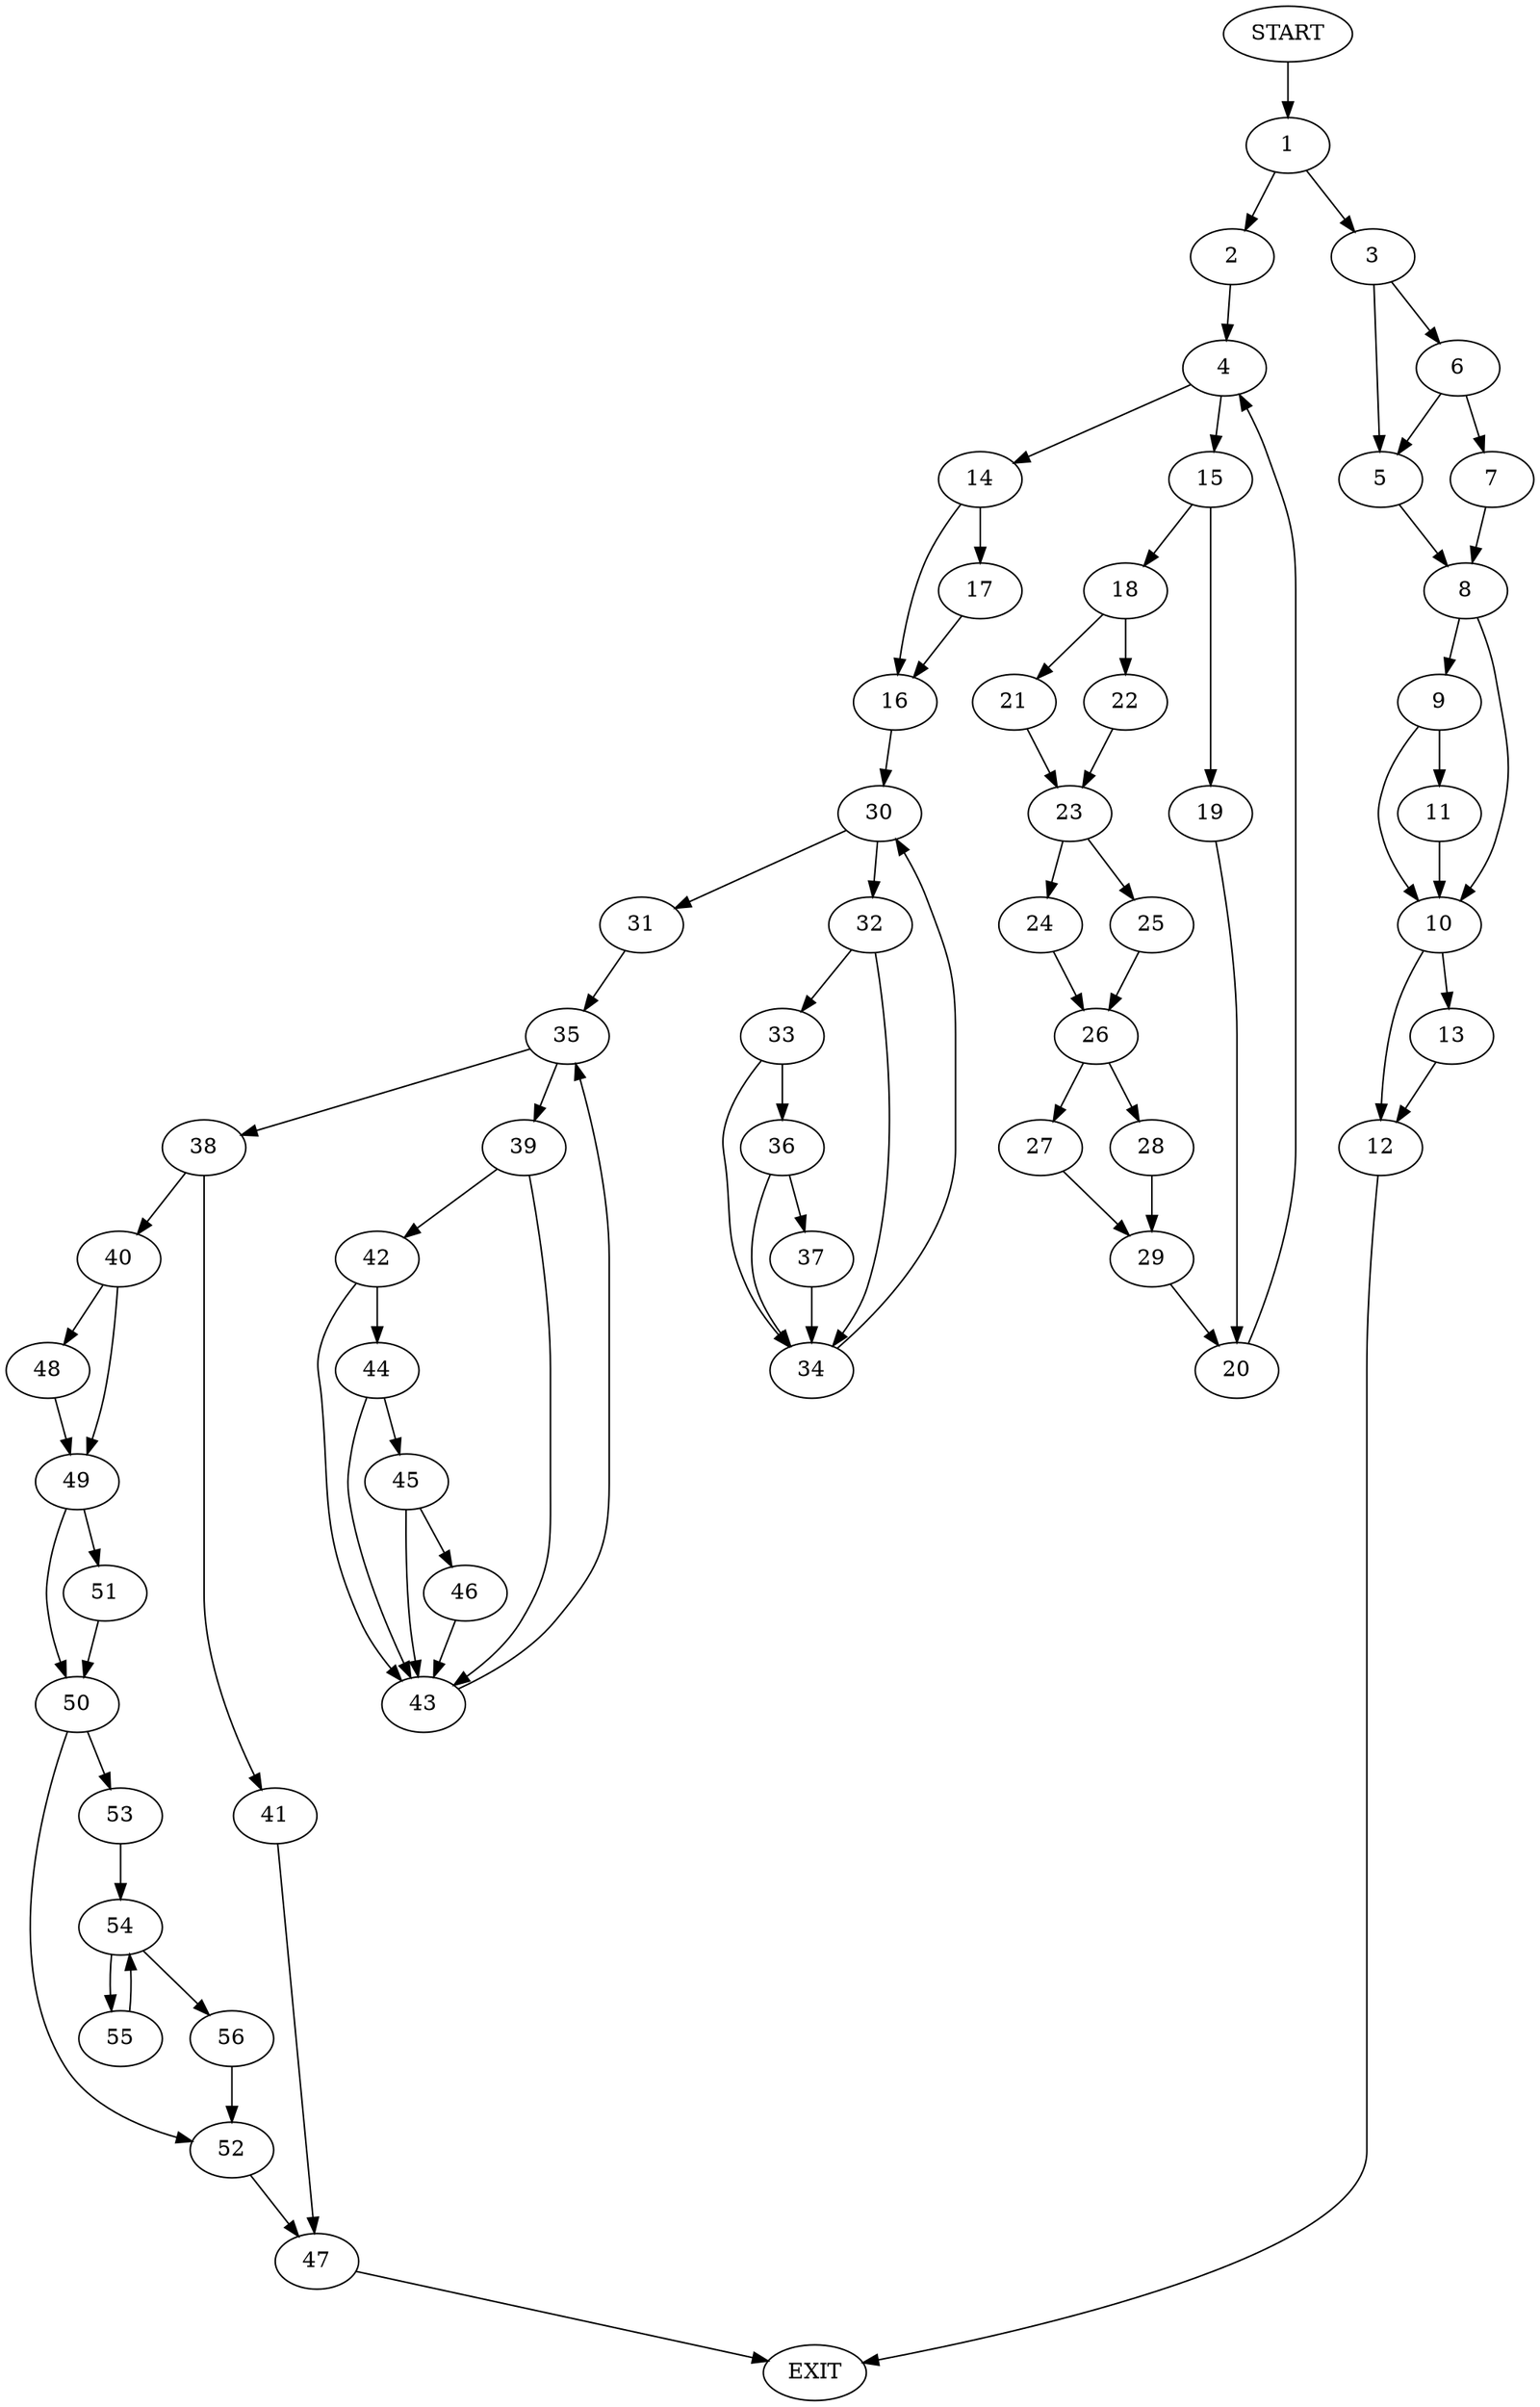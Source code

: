 digraph {
0 [label="START"]
57 [label="EXIT"]
0 -> 1
1 -> 2
1 -> 3
2 -> 4
3 -> 5
3 -> 6
6 -> 5
6 -> 7
5 -> 8
7 -> 8
8 -> 9
8 -> 10
9 -> 11
9 -> 10
10 -> 12
10 -> 13
11 -> 10
13 -> 12
12 -> 57
4 -> 14
4 -> 15
14 -> 16
14 -> 17
15 -> 18
15 -> 19
19 -> 20
18 -> 21
18 -> 22
20 -> 4
21 -> 23
22 -> 23
23 -> 24
23 -> 25
25 -> 26
24 -> 26
26 -> 27
26 -> 28
28 -> 29
27 -> 29
29 -> 20
16 -> 30
17 -> 16
30 -> 31
30 -> 32
32 -> 33
32 -> 34
31 -> 35
33 -> 34
33 -> 36
34 -> 30
36 -> 34
36 -> 37
37 -> 34
35 -> 38
35 -> 39
38 -> 40
38 -> 41
39 -> 42
39 -> 43
42 -> 44
42 -> 43
43 -> 35
44 -> 45
44 -> 43
45 -> 46
45 -> 43
46 -> 43
41 -> 47
40 -> 48
40 -> 49
48 -> 49
49 -> 50
49 -> 51
51 -> 50
50 -> 52
50 -> 53
53 -> 54
52 -> 47
54 -> 55
54 -> 56
56 -> 52
55 -> 54
47 -> 57
}
